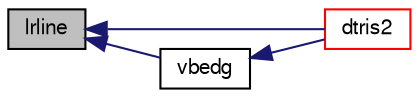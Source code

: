 digraph "lrline"
{
  bgcolor="transparent";
  edge [fontname="FreeSans",fontsize="10",labelfontname="FreeSans",labelfontsize="10"];
  node [fontname="FreeSans",fontsize="10",shape=record];
  rankdir="LR";
  Node498 [label="lrline",height=0.2,width=0.4,color="black", fillcolor="grey75", style="filled", fontcolor="black"];
  Node498 -> Node499 [dir="back",color="midnightblue",fontsize="10",style="solid",fontname="FreeSans"];
  Node499 [label="dtris2",height=0.2,width=0.4,color="red",URL="$a08249.html#a13fa54ae02d52751a5b943d4b39c45bc"];
  Node498 -> Node501 [dir="back",color="midnightblue",fontsize="10",style="solid",fontname="FreeSans"];
  Node501 [label="vbedg",height=0.2,width=0.4,color="black",URL="$a08249.html#a485d6ec02b7cc5657f342cd65d3770c2"];
  Node501 -> Node499 [dir="back",color="midnightblue",fontsize="10",style="solid",fontname="FreeSans"];
}

